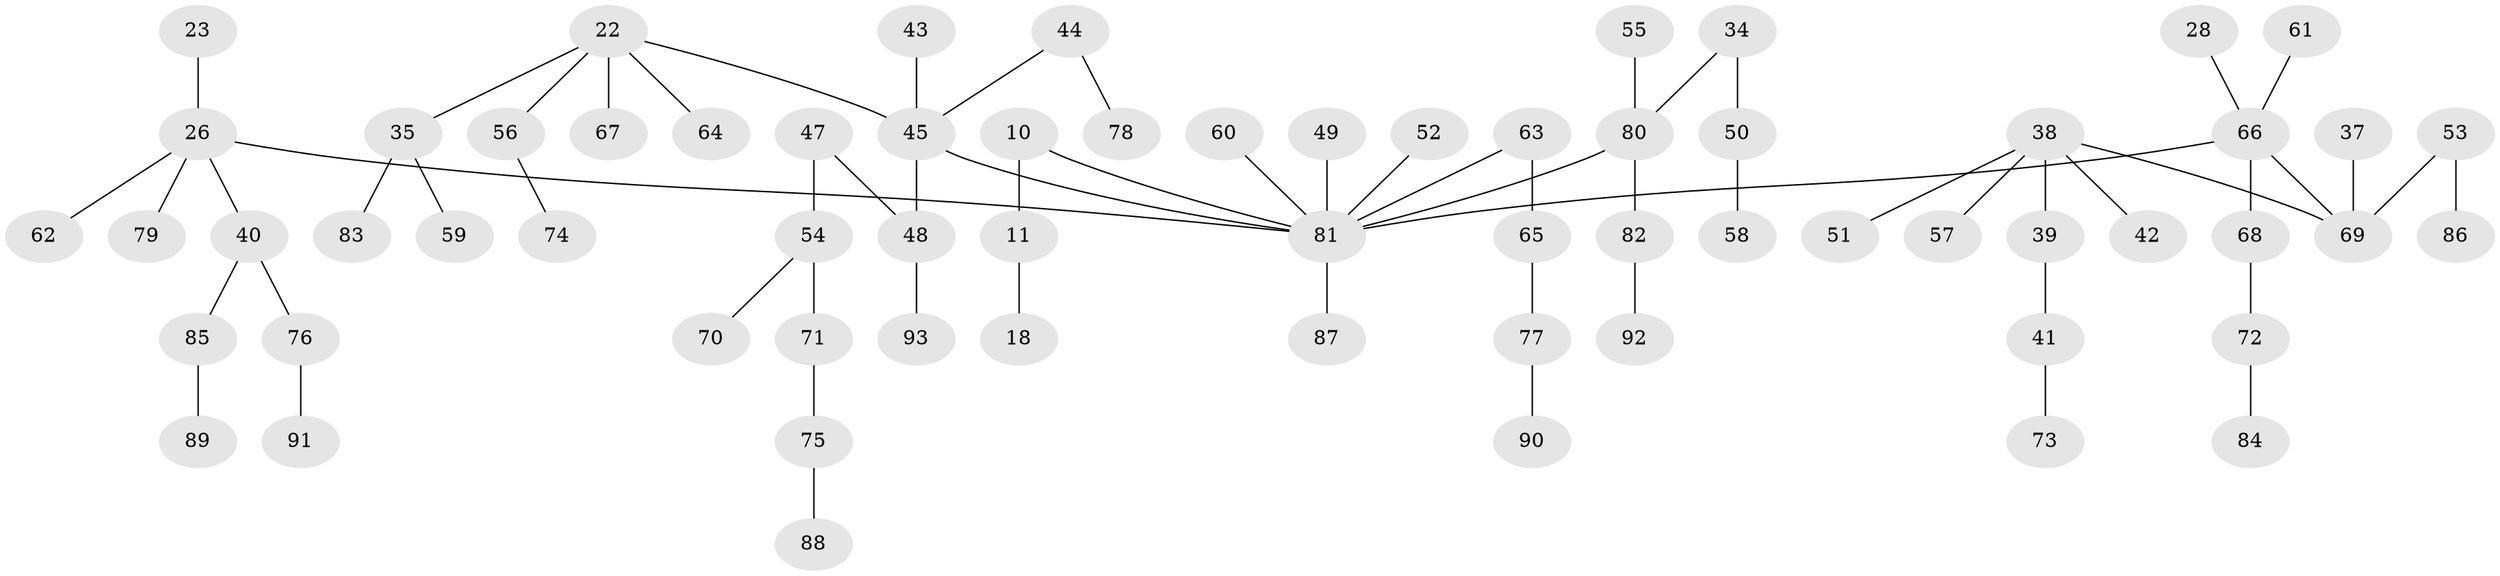 // original degree distribution, {6: 0.010752688172043012, 4: 0.06451612903225806, 5: 0.043010752688172046, 2: 0.3010752688172043, 3: 0.12903225806451613, 1: 0.45161290322580644}
// Generated by graph-tools (version 1.1) at 2025/56/03/04/25 21:56:24]
// undirected, 65 vertices, 64 edges
graph export_dot {
graph [start="1"]
  node [color=gray90,style=filled];
  10;
  11;
  18;
  22 [super="+7"];
  23;
  26 [super="+21"];
  28;
  34;
  35;
  37;
  38 [super="+30"];
  39;
  40;
  41;
  42;
  43;
  44 [super="+32"];
  45 [super="+16+15"];
  47;
  48 [super="+46"];
  49;
  50;
  51;
  52;
  53;
  54;
  55;
  56;
  57;
  58;
  59;
  60;
  61;
  62;
  63;
  64;
  65;
  66 [super="+4+6+25"];
  67;
  68;
  69 [super="+29"];
  70;
  71;
  72;
  73;
  74;
  75;
  76;
  77;
  78;
  79;
  80 [super="+33"];
  81 [super="+36"];
  82 [super="+19"];
  83;
  84;
  85;
  86;
  87;
  88;
  89;
  90;
  91;
  92;
  93;
  10 -- 11;
  10 -- 81;
  11 -- 18;
  22 -- 35;
  22 -- 56;
  22 -- 64;
  22 -- 67;
  22 -- 45;
  23 -- 26;
  26 -- 40;
  26 -- 81;
  26 -- 62;
  26 -- 79;
  28 -- 66;
  34 -- 50;
  34 -- 80;
  35 -- 59;
  35 -- 83;
  37 -- 69;
  38 -- 51;
  38 -- 57;
  38 -- 42;
  38 -- 69;
  38 -- 39;
  39 -- 41;
  40 -- 76;
  40 -- 85;
  41 -- 73;
  43 -- 45;
  44 -- 45;
  44 -- 78;
  45 -- 81;
  45 -- 48;
  47 -- 54;
  47 -- 48;
  48 -- 93;
  49 -- 81;
  50 -- 58;
  52 -- 81;
  53 -- 86;
  53 -- 69;
  54 -- 70;
  54 -- 71;
  55 -- 80;
  56 -- 74;
  60 -- 81;
  61 -- 66;
  63 -- 65;
  63 -- 81;
  65 -- 77;
  66 -- 68;
  66 -- 69;
  66 -- 81;
  68 -- 72;
  71 -- 75;
  72 -- 84;
  75 -- 88;
  76 -- 91;
  77 -- 90;
  80 -- 81;
  80 -- 82;
  81 -- 87;
  82 -- 92;
  85 -- 89;
}
